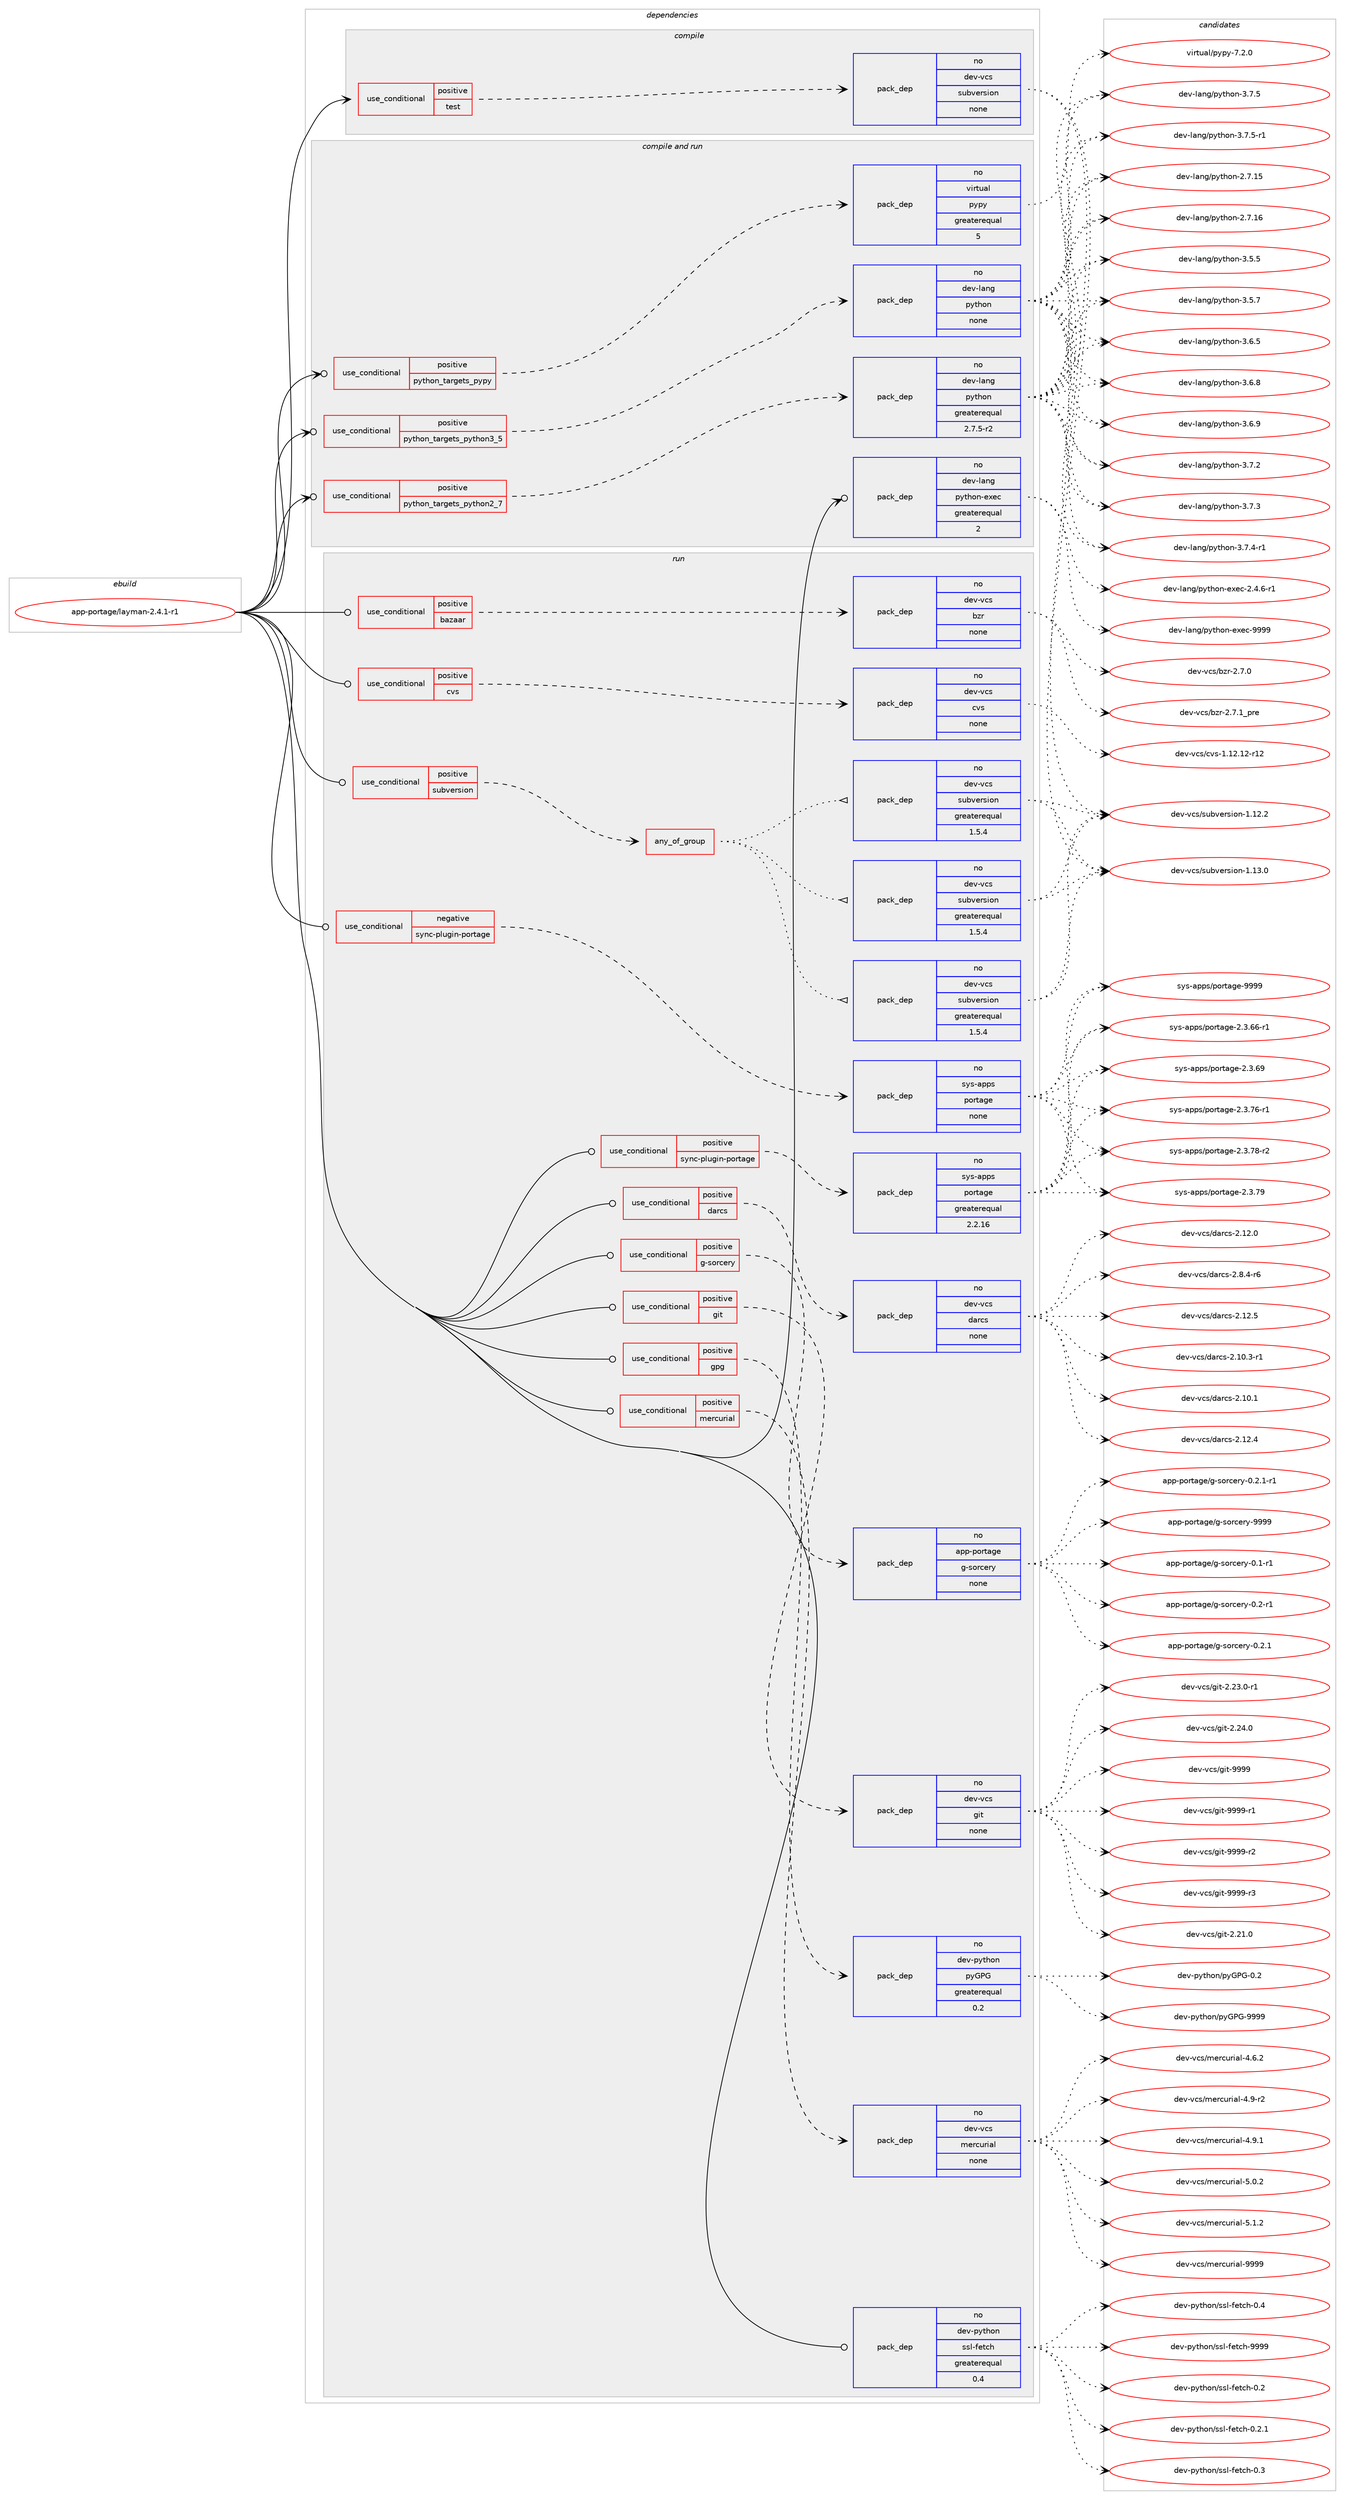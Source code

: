 digraph prolog {

# *************
# Graph options
# *************

newrank=true;
concentrate=true;
compound=true;
graph [rankdir=LR,fontname=Helvetica,fontsize=10,ranksep=1.5];#, ranksep=2.5, nodesep=0.2];
edge  [arrowhead=vee];
node  [fontname=Helvetica,fontsize=10];

# **********
# The ebuild
# **********

subgraph cluster_leftcol {
color=gray;
rank=same;
label=<<i>ebuild</i>>;
id [label="app-portage/layman-2.4.1-r1", color=red, width=4, href="../app-portage/layman-2.4.1-r1.svg"];
}

# ****************
# The dependencies
# ****************

subgraph cluster_midcol {
color=gray;
label=<<i>dependencies</i>>;
subgraph cluster_compile {
fillcolor="#eeeeee";
style=filled;
label=<<i>compile</i>>;
subgraph cond120771 {
dependency506193 [label=<<TABLE BORDER="0" CELLBORDER="1" CELLSPACING="0" CELLPADDING="4"><TR><TD ROWSPAN="3" CELLPADDING="10">use_conditional</TD></TR><TR><TD>positive</TD></TR><TR><TD>test</TD></TR></TABLE>>, shape=none, color=red];
subgraph pack376283 {
dependency506194 [label=<<TABLE BORDER="0" CELLBORDER="1" CELLSPACING="0" CELLPADDING="4" WIDTH="220"><TR><TD ROWSPAN="6" CELLPADDING="30">pack_dep</TD></TR><TR><TD WIDTH="110">no</TD></TR><TR><TD>dev-vcs</TD></TR><TR><TD>subversion</TD></TR><TR><TD>none</TD></TR><TR><TD></TD></TR></TABLE>>, shape=none, color=blue];
}
dependency506193:e -> dependency506194:w [weight=20,style="dashed",arrowhead="vee"];
}
id:e -> dependency506193:w [weight=20,style="solid",arrowhead="vee"];
}
subgraph cluster_compileandrun {
fillcolor="#eeeeee";
style=filled;
label=<<i>compile and run</i>>;
subgraph cond120772 {
dependency506195 [label=<<TABLE BORDER="0" CELLBORDER="1" CELLSPACING="0" CELLPADDING="4"><TR><TD ROWSPAN="3" CELLPADDING="10">use_conditional</TD></TR><TR><TD>positive</TD></TR><TR><TD>python_targets_pypy</TD></TR></TABLE>>, shape=none, color=red];
subgraph pack376284 {
dependency506196 [label=<<TABLE BORDER="0" CELLBORDER="1" CELLSPACING="0" CELLPADDING="4" WIDTH="220"><TR><TD ROWSPAN="6" CELLPADDING="30">pack_dep</TD></TR><TR><TD WIDTH="110">no</TD></TR><TR><TD>virtual</TD></TR><TR><TD>pypy</TD></TR><TR><TD>greaterequal</TD></TR><TR><TD>5</TD></TR></TABLE>>, shape=none, color=blue];
}
dependency506195:e -> dependency506196:w [weight=20,style="dashed",arrowhead="vee"];
}
id:e -> dependency506195:w [weight=20,style="solid",arrowhead="odotvee"];
subgraph cond120773 {
dependency506197 [label=<<TABLE BORDER="0" CELLBORDER="1" CELLSPACING="0" CELLPADDING="4"><TR><TD ROWSPAN="3" CELLPADDING="10">use_conditional</TD></TR><TR><TD>positive</TD></TR><TR><TD>python_targets_python2_7</TD></TR></TABLE>>, shape=none, color=red];
subgraph pack376285 {
dependency506198 [label=<<TABLE BORDER="0" CELLBORDER="1" CELLSPACING="0" CELLPADDING="4" WIDTH="220"><TR><TD ROWSPAN="6" CELLPADDING="30">pack_dep</TD></TR><TR><TD WIDTH="110">no</TD></TR><TR><TD>dev-lang</TD></TR><TR><TD>python</TD></TR><TR><TD>greaterequal</TD></TR><TR><TD>2.7.5-r2</TD></TR></TABLE>>, shape=none, color=blue];
}
dependency506197:e -> dependency506198:w [weight=20,style="dashed",arrowhead="vee"];
}
id:e -> dependency506197:w [weight=20,style="solid",arrowhead="odotvee"];
subgraph cond120774 {
dependency506199 [label=<<TABLE BORDER="0" CELLBORDER="1" CELLSPACING="0" CELLPADDING="4"><TR><TD ROWSPAN="3" CELLPADDING="10">use_conditional</TD></TR><TR><TD>positive</TD></TR><TR><TD>python_targets_python3_5</TD></TR></TABLE>>, shape=none, color=red];
subgraph pack376286 {
dependency506200 [label=<<TABLE BORDER="0" CELLBORDER="1" CELLSPACING="0" CELLPADDING="4" WIDTH="220"><TR><TD ROWSPAN="6" CELLPADDING="30">pack_dep</TD></TR><TR><TD WIDTH="110">no</TD></TR><TR><TD>dev-lang</TD></TR><TR><TD>python</TD></TR><TR><TD>none</TD></TR><TR><TD></TD></TR></TABLE>>, shape=none, color=blue];
}
dependency506199:e -> dependency506200:w [weight=20,style="dashed",arrowhead="vee"];
}
id:e -> dependency506199:w [weight=20,style="solid",arrowhead="odotvee"];
subgraph pack376287 {
dependency506201 [label=<<TABLE BORDER="0" CELLBORDER="1" CELLSPACING="0" CELLPADDING="4" WIDTH="220"><TR><TD ROWSPAN="6" CELLPADDING="30">pack_dep</TD></TR><TR><TD WIDTH="110">no</TD></TR><TR><TD>dev-lang</TD></TR><TR><TD>python-exec</TD></TR><TR><TD>greaterequal</TD></TR><TR><TD>2</TD></TR></TABLE>>, shape=none, color=blue];
}
id:e -> dependency506201:w [weight=20,style="solid",arrowhead="odotvee"];
}
subgraph cluster_run {
fillcolor="#eeeeee";
style=filled;
label=<<i>run</i>>;
subgraph cond120775 {
dependency506202 [label=<<TABLE BORDER="0" CELLBORDER="1" CELLSPACING="0" CELLPADDING="4"><TR><TD ROWSPAN="3" CELLPADDING="10">use_conditional</TD></TR><TR><TD>negative</TD></TR><TR><TD>sync-plugin-portage</TD></TR></TABLE>>, shape=none, color=red];
subgraph pack376288 {
dependency506203 [label=<<TABLE BORDER="0" CELLBORDER="1" CELLSPACING="0" CELLPADDING="4" WIDTH="220"><TR><TD ROWSPAN="6" CELLPADDING="30">pack_dep</TD></TR><TR><TD WIDTH="110">no</TD></TR><TR><TD>sys-apps</TD></TR><TR><TD>portage</TD></TR><TR><TD>none</TD></TR><TR><TD></TD></TR></TABLE>>, shape=none, color=blue];
}
dependency506202:e -> dependency506203:w [weight=20,style="dashed",arrowhead="vee"];
}
id:e -> dependency506202:w [weight=20,style="solid",arrowhead="odot"];
subgraph cond120776 {
dependency506204 [label=<<TABLE BORDER="0" CELLBORDER="1" CELLSPACING="0" CELLPADDING="4"><TR><TD ROWSPAN="3" CELLPADDING="10">use_conditional</TD></TR><TR><TD>positive</TD></TR><TR><TD>bazaar</TD></TR></TABLE>>, shape=none, color=red];
subgraph pack376289 {
dependency506205 [label=<<TABLE BORDER="0" CELLBORDER="1" CELLSPACING="0" CELLPADDING="4" WIDTH="220"><TR><TD ROWSPAN="6" CELLPADDING="30">pack_dep</TD></TR><TR><TD WIDTH="110">no</TD></TR><TR><TD>dev-vcs</TD></TR><TR><TD>bzr</TD></TR><TR><TD>none</TD></TR><TR><TD></TD></TR></TABLE>>, shape=none, color=blue];
}
dependency506204:e -> dependency506205:w [weight=20,style="dashed",arrowhead="vee"];
}
id:e -> dependency506204:w [weight=20,style="solid",arrowhead="odot"];
subgraph cond120777 {
dependency506206 [label=<<TABLE BORDER="0" CELLBORDER="1" CELLSPACING="0" CELLPADDING="4"><TR><TD ROWSPAN="3" CELLPADDING="10">use_conditional</TD></TR><TR><TD>positive</TD></TR><TR><TD>cvs</TD></TR></TABLE>>, shape=none, color=red];
subgraph pack376290 {
dependency506207 [label=<<TABLE BORDER="0" CELLBORDER="1" CELLSPACING="0" CELLPADDING="4" WIDTH="220"><TR><TD ROWSPAN="6" CELLPADDING="30">pack_dep</TD></TR><TR><TD WIDTH="110">no</TD></TR><TR><TD>dev-vcs</TD></TR><TR><TD>cvs</TD></TR><TR><TD>none</TD></TR><TR><TD></TD></TR></TABLE>>, shape=none, color=blue];
}
dependency506206:e -> dependency506207:w [weight=20,style="dashed",arrowhead="vee"];
}
id:e -> dependency506206:w [weight=20,style="solid",arrowhead="odot"];
subgraph cond120778 {
dependency506208 [label=<<TABLE BORDER="0" CELLBORDER="1" CELLSPACING="0" CELLPADDING="4"><TR><TD ROWSPAN="3" CELLPADDING="10">use_conditional</TD></TR><TR><TD>positive</TD></TR><TR><TD>darcs</TD></TR></TABLE>>, shape=none, color=red];
subgraph pack376291 {
dependency506209 [label=<<TABLE BORDER="0" CELLBORDER="1" CELLSPACING="0" CELLPADDING="4" WIDTH="220"><TR><TD ROWSPAN="6" CELLPADDING="30">pack_dep</TD></TR><TR><TD WIDTH="110">no</TD></TR><TR><TD>dev-vcs</TD></TR><TR><TD>darcs</TD></TR><TR><TD>none</TD></TR><TR><TD></TD></TR></TABLE>>, shape=none, color=blue];
}
dependency506208:e -> dependency506209:w [weight=20,style="dashed",arrowhead="vee"];
}
id:e -> dependency506208:w [weight=20,style="solid",arrowhead="odot"];
subgraph cond120779 {
dependency506210 [label=<<TABLE BORDER="0" CELLBORDER="1" CELLSPACING="0" CELLPADDING="4"><TR><TD ROWSPAN="3" CELLPADDING="10">use_conditional</TD></TR><TR><TD>positive</TD></TR><TR><TD>g-sorcery</TD></TR></TABLE>>, shape=none, color=red];
subgraph pack376292 {
dependency506211 [label=<<TABLE BORDER="0" CELLBORDER="1" CELLSPACING="0" CELLPADDING="4" WIDTH="220"><TR><TD ROWSPAN="6" CELLPADDING="30">pack_dep</TD></TR><TR><TD WIDTH="110">no</TD></TR><TR><TD>app-portage</TD></TR><TR><TD>g-sorcery</TD></TR><TR><TD>none</TD></TR><TR><TD></TD></TR></TABLE>>, shape=none, color=blue];
}
dependency506210:e -> dependency506211:w [weight=20,style="dashed",arrowhead="vee"];
}
id:e -> dependency506210:w [weight=20,style="solid",arrowhead="odot"];
subgraph cond120780 {
dependency506212 [label=<<TABLE BORDER="0" CELLBORDER="1" CELLSPACING="0" CELLPADDING="4"><TR><TD ROWSPAN="3" CELLPADDING="10">use_conditional</TD></TR><TR><TD>positive</TD></TR><TR><TD>git</TD></TR></TABLE>>, shape=none, color=red];
subgraph pack376293 {
dependency506213 [label=<<TABLE BORDER="0" CELLBORDER="1" CELLSPACING="0" CELLPADDING="4" WIDTH="220"><TR><TD ROWSPAN="6" CELLPADDING="30">pack_dep</TD></TR><TR><TD WIDTH="110">no</TD></TR><TR><TD>dev-vcs</TD></TR><TR><TD>git</TD></TR><TR><TD>none</TD></TR><TR><TD></TD></TR></TABLE>>, shape=none, color=blue];
}
dependency506212:e -> dependency506213:w [weight=20,style="dashed",arrowhead="vee"];
}
id:e -> dependency506212:w [weight=20,style="solid",arrowhead="odot"];
subgraph cond120781 {
dependency506214 [label=<<TABLE BORDER="0" CELLBORDER="1" CELLSPACING="0" CELLPADDING="4"><TR><TD ROWSPAN="3" CELLPADDING="10">use_conditional</TD></TR><TR><TD>positive</TD></TR><TR><TD>gpg</TD></TR></TABLE>>, shape=none, color=red];
subgraph pack376294 {
dependency506215 [label=<<TABLE BORDER="0" CELLBORDER="1" CELLSPACING="0" CELLPADDING="4" WIDTH="220"><TR><TD ROWSPAN="6" CELLPADDING="30">pack_dep</TD></TR><TR><TD WIDTH="110">no</TD></TR><TR><TD>dev-python</TD></TR><TR><TD>pyGPG</TD></TR><TR><TD>greaterequal</TD></TR><TR><TD>0.2</TD></TR></TABLE>>, shape=none, color=blue];
}
dependency506214:e -> dependency506215:w [weight=20,style="dashed",arrowhead="vee"];
}
id:e -> dependency506214:w [weight=20,style="solid",arrowhead="odot"];
subgraph cond120782 {
dependency506216 [label=<<TABLE BORDER="0" CELLBORDER="1" CELLSPACING="0" CELLPADDING="4"><TR><TD ROWSPAN="3" CELLPADDING="10">use_conditional</TD></TR><TR><TD>positive</TD></TR><TR><TD>mercurial</TD></TR></TABLE>>, shape=none, color=red];
subgraph pack376295 {
dependency506217 [label=<<TABLE BORDER="0" CELLBORDER="1" CELLSPACING="0" CELLPADDING="4" WIDTH="220"><TR><TD ROWSPAN="6" CELLPADDING="30">pack_dep</TD></TR><TR><TD WIDTH="110">no</TD></TR><TR><TD>dev-vcs</TD></TR><TR><TD>mercurial</TD></TR><TR><TD>none</TD></TR><TR><TD></TD></TR></TABLE>>, shape=none, color=blue];
}
dependency506216:e -> dependency506217:w [weight=20,style="dashed",arrowhead="vee"];
}
id:e -> dependency506216:w [weight=20,style="solid",arrowhead="odot"];
subgraph cond120783 {
dependency506218 [label=<<TABLE BORDER="0" CELLBORDER="1" CELLSPACING="0" CELLPADDING="4"><TR><TD ROWSPAN="3" CELLPADDING="10">use_conditional</TD></TR><TR><TD>positive</TD></TR><TR><TD>subversion</TD></TR></TABLE>>, shape=none, color=red];
subgraph any8823 {
dependency506219 [label=<<TABLE BORDER="0" CELLBORDER="1" CELLSPACING="0" CELLPADDING="4"><TR><TD CELLPADDING="10">any_of_group</TD></TR></TABLE>>, shape=none, color=red];subgraph pack376296 {
dependency506220 [label=<<TABLE BORDER="0" CELLBORDER="1" CELLSPACING="0" CELLPADDING="4" WIDTH="220"><TR><TD ROWSPAN="6" CELLPADDING="30">pack_dep</TD></TR><TR><TD WIDTH="110">no</TD></TR><TR><TD>dev-vcs</TD></TR><TR><TD>subversion</TD></TR><TR><TD>greaterequal</TD></TR><TR><TD>1.5.4</TD></TR></TABLE>>, shape=none, color=blue];
}
dependency506219:e -> dependency506220:w [weight=20,style="dotted",arrowhead="oinv"];
subgraph pack376297 {
dependency506221 [label=<<TABLE BORDER="0" CELLBORDER="1" CELLSPACING="0" CELLPADDING="4" WIDTH="220"><TR><TD ROWSPAN="6" CELLPADDING="30">pack_dep</TD></TR><TR><TD WIDTH="110">no</TD></TR><TR><TD>dev-vcs</TD></TR><TR><TD>subversion</TD></TR><TR><TD>greaterequal</TD></TR><TR><TD>1.5.4</TD></TR></TABLE>>, shape=none, color=blue];
}
dependency506219:e -> dependency506221:w [weight=20,style="dotted",arrowhead="oinv"];
subgraph pack376298 {
dependency506222 [label=<<TABLE BORDER="0" CELLBORDER="1" CELLSPACING="0" CELLPADDING="4" WIDTH="220"><TR><TD ROWSPAN="6" CELLPADDING="30">pack_dep</TD></TR><TR><TD WIDTH="110">no</TD></TR><TR><TD>dev-vcs</TD></TR><TR><TD>subversion</TD></TR><TR><TD>greaterequal</TD></TR><TR><TD>1.5.4</TD></TR></TABLE>>, shape=none, color=blue];
}
dependency506219:e -> dependency506222:w [weight=20,style="dotted",arrowhead="oinv"];
}
dependency506218:e -> dependency506219:w [weight=20,style="dashed",arrowhead="vee"];
}
id:e -> dependency506218:w [weight=20,style="solid",arrowhead="odot"];
subgraph cond120784 {
dependency506223 [label=<<TABLE BORDER="0" CELLBORDER="1" CELLSPACING="0" CELLPADDING="4"><TR><TD ROWSPAN="3" CELLPADDING="10">use_conditional</TD></TR><TR><TD>positive</TD></TR><TR><TD>sync-plugin-portage</TD></TR></TABLE>>, shape=none, color=red];
subgraph pack376299 {
dependency506224 [label=<<TABLE BORDER="0" CELLBORDER="1" CELLSPACING="0" CELLPADDING="4" WIDTH="220"><TR><TD ROWSPAN="6" CELLPADDING="30">pack_dep</TD></TR><TR><TD WIDTH="110">no</TD></TR><TR><TD>sys-apps</TD></TR><TR><TD>portage</TD></TR><TR><TD>greaterequal</TD></TR><TR><TD>2.2.16</TD></TR></TABLE>>, shape=none, color=blue];
}
dependency506223:e -> dependency506224:w [weight=20,style="dashed",arrowhead="vee"];
}
id:e -> dependency506223:w [weight=20,style="solid",arrowhead="odot"];
subgraph pack376300 {
dependency506225 [label=<<TABLE BORDER="0" CELLBORDER="1" CELLSPACING="0" CELLPADDING="4" WIDTH="220"><TR><TD ROWSPAN="6" CELLPADDING="30">pack_dep</TD></TR><TR><TD WIDTH="110">no</TD></TR><TR><TD>dev-python</TD></TR><TR><TD>ssl-fetch</TD></TR><TR><TD>greaterequal</TD></TR><TR><TD>0.4</TD></TR></TABLE>>, shape=none, color=blue];
}
id:e -> dependency506225:w [weight=20,style="solid",arrowhead="odot"];
}
}

# **************
# The candidates
# **************

subgraph cluster_choices {
rank=same;
color=gray;
label=<<i>candidates</i>>;

subgraph choice376283 {
color=black;
nodesep=1;
choice1001011184511899115471151179811810111411510511111045494649504650 [label="dev-vcs/subversion-1.12.2", color=red, width=4,href="../dev-vcs/subversion-1.12.2.svg"];
choice1001011184511899115471151179811810111411510511111045494649514648 [label="dev-vcs/subversion-1.13.0", color=red, width=4,href="../dev-vcs/subversion-1.13.0.svg"];
dependency506194:e -> choice1001011184511899115471151179811810111411510511111045494649504650:w [style=dotted,weight="100"];
dependency506194:e -> choice1001011184511899115471151179811810111411510511111045494649514648:w [style=dotted,weight="100"];
}
subgraph choice376284 {
color=black;
nodesep=1;
choice1181051141161179710847112121112121455546504648 [label="virtual/pypy-7.2.0", color=red, width=4,href="../virtual/pypy-7.2.0.svg"];
dependency506196:e -> choice1181051141161179710847112121112121455546504648:w [style=dotted,weight="100"];
}
subgraph choice376285 {
color=black;
nodesep=1;
choice10010111845108971101034711212111610411111045504655464953 [label="dev-lang/python-2.7.15", color=red, width=4,href="../dev-lang/python-2.7.15.svg"];
choice10010111845108971101034711212111610411111045504655464954 [label="dev-lang/python-2.7.16", color=red, width=4,href="../dev-lang/python-2.7.16.svg"];
choice100101118451089711010347112121116104111110455146534653 [label="dev-lang/python-3.5.5", color=red, width=4,href="../dev-lang/python-3.5.5.svg"];
choice100101118451089711010347112121116104111110455146534655 [label="dev-lang/python-3.5.7", color=red, width=4,href="../dev-lang/python-3.5.7.svg"];
choice100101118451089711010347112121116104111110455146544653 [label="dev-lang/python-3.6.5", color=red, width=4,href="../dev-lang/python-3.6.5.svg"];
choice100101118451089711010347112121116104111110455146544656 [label="dev-lang/python-3.6.8", color=red, width=4,href="../dev-lang/python-3.6.8.svg"];
choice100101118451089711010347112121116104111110455146544657 [label="dev-lang/python-3.6.9", color=red, width=4,href="../dev-lang/python-3.6.9.svg"];
choice100101118451089711010347112121116104111110455146554650 [label="dev-lang/python-3.7.2", color=red, width=4,href="../dev-lang/python-3.7.2.svg"];
choice100101118451089711010347112121116104111110455146554651 [label="dev-lang/python-3.7.3", color=red, width=4,href="../dev-lang/python-3.7.3.svg"];
choice1001011184510897110103471121211161041111104551465546524511449 [label="dev-lang/python-3.7.4-r1", color=red, width=4,href="../dev-lang/python-3.7.4-r1.svg"];
choice100101118451089711010347112121116104111110455146554653 [label="dev-lang/python-3.7.5", color=red, width=4,href="../dev-lang/python-3.7.5.svg"];
choice1001011184510897110103471121211161041111104551465546534511449 [label="dev-lang/python-3.7.5-r1", color=red, width=4,href="../dev-lang/python-3.7.5-r1.svg"];
dependency506198:e -> choice10010111845108971101034711212111610411111045504655464953:w [style=dotted,weight="100"];
dependency506198:e -> choice10010111845108971101034711212111610411111045504655464954:w [style=dotted,weight="100"];
dependency506198:e -> choice100101118451089711010347112121116104111110455146534653:w [style=dotted,weight="100"];
dependency506198:e -> choice100101118451089711010347112121116104111110455146534655:w [style=dotted,weight="100"];
dependency506198:e -> choice100101118451089711010347112121116104111110455146544653:w [style=dotted,weight="100"];
dependency506198:e -> choice100101118451089711010347112121116104111110455146544656:w [style=dotted,weight="100"];
dependency506198:e -> choice100101118451089711010347112121116104111110455146544657:w [style=dotted,weight="100"];
dependency506198:e -> choice100101118451089711010347112121116104111110455146554650:w [style=dotted,weight="100"];
dependency506198:e -> choice100101118451089711010347112121116104111110455146554651:w [style=dotted,weight="100"];
dependency506198:e -> choice1001011184510897110103471121211161041111104551465546524511449:w [style=dotted,weight="100"];
dependency506198:e -> choice100101118451089711010347112121116104111110455146554653:w [style=dotted,weight="100"];
dependency506198:e -> choice1001011184510897110103471121211161041111104551465546534511449:w [style=dotted,weight="100"];
}
subgraph choice376286 {
color=black;
nodesep=1;
choice10010111845108971101034711212111610411111045504655464953 [label="dev-lang/python-2.7.15", color=red, width=4,href="../dev-lang/python-2.7.15.svg"];
choice10010111845108971101034711212111610411111045504655464954 [label="dev-lang/python-2.7.16", color=red, width=4,href="../dev-lang/python-2.7.16.svg"];
choice100101118451089711010347112121116104111110455146534653 [label="dev-lang/python-3.5.5", color=red, width=4,href="../dev-lang/python-3.5.5.svg"];
choice100101118451089711010347112121116104111110455146534655 [label="dev-lang/python-3.5.7", color=red, width=4,href="../dev-lang/python-3.5.7.svg"];
choice100101118451089711010347112121116104111110455146544653 [label="dev-lang/python-3.6.5", color=red, width=4,href="../dev-lang/python-3.6.5.svg"];
choice100101118451089711010347112121116104111110455146544656 [label="dev-lang/python-3.6.8", color=red, width=4,href="../dev-lang/python-3.6.8.svg"];
choice100101118451089711010347112121116104111110455146544657 [label="dev-lang/python-3.6.9", color=red, width=4,href="../dev-lang/python-3.6.9.svg"];
choice100101118451089711010347112121116104111110455146554650 [label="dev-lang/python-3.7.2", color=red, width=4,href="../dev-lang/python-3.7.2.svg"];
choice100101118451089711010347112121116104111110455146554651 [label="dev-lang/python-3.7.3", color=red, width=4,href="../dev-lang/python-3.7.3.svg"];
choice1001011184510897110103471121211161041111104551465546524511449 [label="dev-lang/python-3.7.4-r1", color=red, width=4,href="../dev-lang/python-3.7.4-r1.svg"];
choice100101118451089711010347112121116104111110455146554653 [label="dev-lang/python-3.7.5", color=red, width=4,href="../dev-lang/python-3.7.5.svg"];
choice1001011184510897110103471121211161041111104551465546534511449 [label="dev-lang/python-3.7.5-r1", color=red, width=4,href="../dev-lang/python-3.7.5-r1.svg"];
dependency506200:e -> choice10010111845108971101034711212111610411111045504655464953:w [style=dotted,weight="100"];
dependency506200:e -> choice10010111845108971101034711212111610411111045504655464954:w [style=dotted,weight="100"];
dependency506200:e -> choice100101118451089711010347112121116104111110455146534653:w [style=dotted,weight="100"];
dependency506200:e -> choice100101118451089711010347112121116104111110455146534655:w [style=dotted,weight="100"];
dependency506200:e -> choice100101118451089711010347112121116104111110455146544653:w [style=dotted,weight="100"];
dependency506200:e -> choice100101118451089711010347112121116104111110455146544656:w [style=dotted,weight="100"];
dependency506200:e -> choice100101118451089711010347112121116104111110455146544657:w [style=dotted,weight="100"];
dependency506200:e -> choice100101118451089711010347112121116104111110455146554650:w [style=dotted,weight="100"];
dependency506200:e -> choice100101118451089711010347112121116104111110455146554651:w [style=dotted,weight="100"];
dependency506200:e -> choice1001011184510897110103471121211161041111104551465546524511449:w [style=dotted,weight="100"];
dependency506200:e -> choice100101118451089711010347112121116104111110455146554653:w [style=dotted,weight="100"];
dependency506200:e -> choice1001011184510897110103471121211161041111104551465546534511449:w [style=dotted,weight="100"];
}
subgraph choice376287 {
color=black;
nodesep=1;
choice10010111845108971101034711212111610411111045101120101994550465246544511449 [label="dev-lang/python-exec-2.4.6-r1", color=red, width=4,href="../dev-lang/python-exec-2.4.6-r1.svg"];
choice10010111845108971101034711212111610411111045101120101994557575757 [label="dev-lang/python-exec-9999", color=red, width=4,href="../dev-lang/python-exec-9999.svg"];
dependency506201:e -> choice10010111845108971101034711212111610411111045101120101994550465246544511449:w [style=dotted,weight="100"];
dependency506201:e -> choice10010111845108971101034711212111610411111045101120101994557575757:w [style=dotted,weight="100"];
}
subgraph choice376288 {
color=black;
nodesep=1;
choice11512111545971121121154711211111411697103101455046514654544511449 [label="sys-apps/portage-2.3.66-r1", color=red, width=4,href="../sys-apps/portage-2.3.66-r1.svg"];
choice1151211154597112112115471121111141169710310145504651465457 [label="sys-apps/portage-2.3.69", color=red, width=4,href="../sys-apps/portage-2.3.69.svg"];
choice11512111545971121121154711211111411697103101455046514655544511449 [label="sys-apps/portage-2.3.76-r1", color=red, width=4,href="../sys-apps/portage-2.3.76-r1.svg"];
choice11512111545971121121154711211111411697103101455046514655564511450 [label="sys-apps/portage-2.3.78-r2", color=red, width=4,href="../sys-apps/portage-2.3.78-r2.svg"];
choice1151211154597112112115471121111141169710310145504651465557 [label="sys-apps/portage-2.3.79", color=red, width=4,href="../sys-apps/portage-2.3.79.svg"];
choice115121115459711211211547112111114116971031014557575757 [label="sys-apps/portage-9999", color=red, width=4,href="../sys-apps/portage-9999.svg"];
dependency506203:e -> choice11512111545971121121154711211111411697103101455046514654544511449:w [style=dotted,weight="100"];
dependency506203:e -> choice1151211154597112112115471121111141169710310145504651465457:w [style=dotted,weight="100"];
dependency506203:e -> choice11512111545971121121154711211111411697103101455046514655544511449:w [style=dotted,weight="100"];
dependency506203:e -> choice11512111545971121121154711211111411697103101455046514655564511450:w [style=dotted,weight="100"];
dependency506203:e -> choice1151211154597112112115471121111141169710310145504651465557:w [style=dotted,weight="100"];
dependency506203:e -> choice115121115459711211211547112111114116971031014557575757:w [style=dotted,weight="100"];
}
subgraph choice376289 {
color=black;
nodesep=1;
choice10010111845118991154798122114455046554648 [label="dev-vcs/bzr-2.7.0", color=red, width=4,href="../dev-vcs/bzr-2.7.0.svg"];
choice1001011184511899115479812211445504655464995112114101 [label="dev-vcs/bzr-2.7.1_pre", color=red, width=4,href="../dev-vcs/bzr-2.7.1_pre.svg"];
dependency506205:e -> choice10010111845118991154798122114455046554648:w [style=dotted,weight="100"];
dependency506205:e -> choice1001011184511899115479812211445504655464995112114101:w [style=dotted,weight="100"];
}
subgraph choice376290 {
color=black;
nodesep=1;
choice100101118451189911547991181154549464950464950451144950 [label="dev-vcs/cvs-1.12.12-r12", color=red, width=4,href="../dev-vcs/cvs-1.12.12-r12.svg"];
dependency506207:e -> choice100101118451189911547991181154549464950464950451144950:w [style=dotted,weight="100"];
}
subgraph choice376291 {
color=black;
nodesep=1;
choice100101118451189911547100971149911545504649484649 [label="dev-vcs/darcs-2.10.1", color=red, width=4,href="../dev-vcs/darcs-2.10.1.svg"];
choice1001011184511899115471009711499115455046494846514511449 [label="dev-vcs/darcs-2.10.3-r1", color=red, width=4,href="../dev-vcs/darcs-2.10.3-r1.svg"];
choice100101118451189911547100971149911545504649504648 [label="dev-vcs/darcs-2.12.0", color=red, width=4,href="../dev-vcs/darcs-2.12.0.svg"];
choice100101118451189911547100971149911545504649504652 [label="dev-vcs/darcs-2.12.4", color=red, width=4,href="../dev-vcs/darcs-2.12.4.svg"];
choice100101118451189911547100971149911545504649504653 [label="dev-vcs/darcs-2.12.5", color=red, width=4,href="../dev-vcs/darcs-2.12.5.svg"];
choice10010111845118991154710097114991154550465646524511454 [label="dev-vcs/darcs-2.8.4-r6", color=red, width=4,href="../dev-vcs/darcs-2.8.4-r6.svg"];
dependency506209:e -> choice100101118451189911547100971149911545504649484649:w [style=dotted,weight="100"];
dependency506209:e -> choice1001011184511899115471009711499115455046494846514511449:w [style=dotted,weight="100"];
dependency506209:e -> choice100101118451189911547100971149911545504649504648:w [style=dotted,weight="100"];
dependency506209:e -> choice100101118451189911547100971149911545504649504652:w [style=dotted,weight="100"];
dependency506209:e -> choice100101118451189911547100971149911545504649504653:w [style=dotted,weight="100"];
dependency506209:e -> choice10010111845118991154710097114991154550465646524511454:w [style=dotted,weight="100"];
}
subgraph choice376292 {
color=black;
nodesep=1;
choice971121124511211111411697103101471034511511111499101114121454846494511449 [label="app-portage/g-sorcery-0.1-r1", color=red, width=4,href="../app-portage/g-sorcery-0.1-r1.svg"];
choice971121124511211111411697103101471034511511111499101114121454846504511449 [label="app-portage/g-sorcery-0.2-r1", color=red, width=4,href="../app-portage/g-sorcery-0.2-r1.svg"];
choice971121124511211111411697103101471034511511111499101114121454846504649 [label="app-portage/g-sorcery-0.2.1", color=red, width=4,href="../app-portage/g-sorcery-0.2.1.svg"];
choice9711211245112111114116971031014710345115111114991011141214548465046494511449 [label="app-portage/g-sorcery-0.2.1-r1", color=red, width=4,href="../app-portage/g-sorcery-0.2.1-r1.svg"];
choice9711211245112111114116971031014710345115111114991011141214557575757 [label="app-portage/g-sorcery-9999", color=red, width=4,href="../app-portage/g-sorcery-9999.svg"];
dependency506211:e -> choice971121124511211111411697103101471034511511111499101114121454846494511449:w [style=dotted,weight="100"];
dependency506211:e -> choice971121124511211111411697103101471034511511111499101114121454846504511449:w [style=dotted,weight="100"];
dependency506211:e -> choice971121124511211111411697103101471034511511111499101114121454846504649:w [style=dotted,weight="100"];
dependency506211:e -> choice9711211245112111114116971031014710345115111114991011141214548465046494511449:w [style=dotted,weight="100"];
dependency506211:e -> choice9711211245112111114116971031014710345115111114991011141214557575757:w [style=dotted,weight="100"];
}
subgraph choice376293 {
color=black;
nodesep=1;
choice10010111845118991154710310511645504650494648 [label="dev-vcs/git-2.21.0", color=red, width=4,href="../dev-vcs/git-2.21.0.svg"];
choice100101118451189911547103105116455046505146484511449 [label="dev-vcs/git-2.23.0-r1", color=red, width=4,href="../dev-vcs/git-2.23.0-r1.svg"];
choice10010111845118991154710310511645504650524648 [label="dev-vcs/git-2.24.0", color=red, width=4,href="../dev-vcs/git-2.24.0.svg"];
choice1001011184511899115471031051164557575757 [label="dev-vcs/git-9999", color=red, width=4,href="../dev-vcs/git-9999.svg"];
choice10010111845118991154710310511645575757574511449 [label="dev-vcs/git-9999-r1", color=red, width=4,href="../dev-vcs/git-9999-r1.svg"];
choice10010111845118991154710310511645575757574511450 [label="dev-vcs/git-9999-r2", color=red, width=4,href="../dev-vcs/git-9999-r2.svg"];
choice10010111845118991154710310511645575757574511451 [label="dev-vcs/git-9999-r3", color=red, width=4,href="../dev-vcs/git-9999-r3.svg"];
dependency506213:e -> choice10010111845118991154710310511645504650494648:w [style=dotted,weight="100"];
dependency506213:e -> choice100101118451189911547103105116455046505146484511449:w [style=dotted,weight="100"];
dependency506213:e -> choice10010111845118991154710310511645504650524648:w [style=dotted,weight="100"];
dependency506213:e -> choice1001011184511899115471031051164557575757:w [style=dotted,weight="100"];
dependency506213:e -> choice10010111845118991154710310511645575757574511449:w [style=dotted,weight="100"];
dependency506213:e -> choice10010111845118991154710310511645575757574511450:w [style=dotted,weight="100"];
dependency506213:e -> choice10010111845118991154710310511645575757574511451:w [style=dotted,weight="100"];
}
subgraph choice376294 {
color=black;
nodesep=1;
choice100101118451121211161041111104711212171807145484650 [label="dev-python/pyGPG-0.2", color=red, width=4,href="../dev-python/pyGPG-0.2.svg"];
choice10010111845112121116104111110471121217180714557575757 [label="dev-python/pyGPG-9999", color=red, width=4,href="../dev-python/pyGPG-9999.svg"];
dependency506215:e -> choice100101118451121211161041111104711212171807145484650:w [style=dotted,weight="100"];
dependency506215:e -> choice10010111845112121116104111110471121217180714557575757:w [style=dotted,weight="100"];
}
subgraph choice376295 {
color=black;
nodesep=1;
choice1001011184511899115471091011149911711410597108455246544650 [label="dev-vcs/mercurial-4.6.2", color=red, width=4,href="../dev-vcs/mercurial-4.6.2.svg"];
choice1001011184511899115471091011149911711410597108455246574511450 [label="dev-vcs/mercurial-4.9-r2", color=red, width=4,href="../dev-vcs/mercurial-4.9-r2.svg"];
choice1001011184511899115471091011149911711410597108455246574649 [label="dev-vcs/mercurial-4.9.1", color=red, width=4,href="../dev-vcs/mercurial-4.9.1.svg"];
choice1001011184511899115471091011149911711410597108455346484650 [label="dev-vcs/mercurial-5.0.2", color=red, width=4,href="../dev-vcs/mercurial-5.0.2.svg"];
choice1001011184511899115471091011149911711410597108455346494650 [label="dev-vcs/mercurial-5.1.2", color=red, width=4,href="../dev-vcs/mercurial-5.1.2.svg"];
choice10010111845118991154710910111499117114105971084557575757 [label="dev-vcs/mercurial-9999", color=red, width=4,href="../dev-vcs/mercurial-9999.svg"];
dependency506217:e -> choice1001011184511899115471091011149911711410597108455246544650:w [style=dotted,weight="100"];
dependency506217:e -> choice1001011184511899115471091011149911711410597108455246574511450:w [style=dotted,weight="100"];
dependency506217:e -> choice1001011184511899115471091011149911711410597108455246574649:w [style=dotted,weight="100"];
dependency506217:e -> choice1001011184511899115471091011149911711410597108455346484650:w [style=dotted,weight="100"];
dependency506217:e -> choice1001011184511899115471091011149911711410597108455346494650:w [style=dotted,weight="100"];
dependency506217:e -> choice10010111845118991154710910111499117114105971084557575757:w [style=dotted,weight="100"];
}
subgraph choice376296 {
color=black;
nodesep=1;
choice1001011184511899115471151179811810111411510511111045494649504650 [label="dev-vcs/subversion-1.12.2", color=red, width=4,href="../dev-vcs/subversion-1.12.2.svg"];
choice1001011184511899115471151179811810111411510511111045494649514648 [label="dev-vcs/subversion-1.13.0", color=red, width=4,href="../dev-vcs/subversion-1.13.0.svg"];
dependency506220:e -> choice1001011184511899115471151179811810111411510511111045494649504650:w [style=dotted,weight="100"];
dependency506220:e -> choice1001011184511899115471151179811810111411510511111045494649514648:w [style=dotted,weight="100"];
}
subgraph choice376297 {
color=black;
nodesep=1;
choice1001011184511899115471151179811810111411510511111045494649504650 [label="dev-vcs/subversion-1.12.2", color=red, width=4,href="../dev-vcs/subversion-1.12.2.svg"];
choice1001011184511899115471151179811810111411510511111045494649514648 [label="dev-vcs/subversion-1.13.0", color=red, width=4,href="../dev-vcs/subversion-1.13.0.svg"];
dependency506221:e -> choice1001011184511899115471151179811810111411510511111045494649504650:w [style=dotted,weight="100"];
dependency506221:e -> choice1001011184511899115471151179811810111411510511111045494649514648:w [style=dotted,weight="100"];
}
subgraph choice376298 {
color=black;
nodesep=1;
choice1001011184511899115471151179811810111411510511111045494649504650 [label="dev-vcs/subversion-1.12.2", color=red, width=4,href="../dev-vcs/subversion-1.12.2.svg"];
choice1001011184511899115471151179811810111411510511111045494649514648 [label="dev-vcs/subversion-1.13.0", color=red, width=4,href="../dev-vcs/subversion-1.13.0.svg"];
dependency506222:e -> choice1001011184511899115471151179811810111411510511111045494649504650:w [style=dotted,weight="100"];
dependency506222:e -> choice1001011184511899115471151179811810111411510511111045494649514648:w [style=dotted,weight="100"];
}
subgraph choice376299 {
color=black;
nodesep=1;
choice11512111545971121121154711211111411697103101455046514654544511449 [label="sys-apps/portage-2.3.66-r1", color=red, width=4,href="../sys-apps/portage-2.3.66-r1.svg"];
choice1151211154597112112115471121111141169710310145504651465457 [label="sys-apps/portage-2.3.69", color=red, width=4,href="../sys-apps/portage-2.3.69.svg"];
choice11512111545971121121154711211111411697103101455046514655544511449 [label="sys-apps/portage-2.3.76-r1", color=red, width=4,href="../sys-apps/portage-2.3.76-r1.svg"];
choice11512111545971121121154711211111411697103101455046514655564511450 [label="sys-apps/portage-2.3.78-r2", color=red, width=4,href="../sys-apps/portage-2.3.78-r2.svg"];
choice1151211154597112112115471121111141169710310145504651465557 [label="sys-apps/portage-2.3.79", color=red, width=4,href="../sys-apps/portage-2.3.79.svg"];
choice115121115459711211211547112111114116971031014557575757 [label="sys-apps/portage-9999", color=red, width=4,href="../sys-apps/portage-9999.svg"];
dependency506224:e -> choice11512111545971121121154711211111411697103101455046514654544511449:w [style=dotted,weight="100"];
dependency506224:e -> choice1151211154597112112115471121111141169710310145504651465457:w [style=dotted,weight="100"];
dependency506224:e -> choice11512111545971121121154711211111411697103101455046514655544511449:w [style=dotted,weight="100"];
dependency506224:e -> choice11512111545971121121154711211111411697103101455046514655564511450:w [style=dotted,weight="100"];
dependency506224:e -> choice1151211154597112112115471121111141169710310145504651465557:w [style=dotted,weight="100"];
dependency506224:e -> choice115121115459711211211547112111114116971031014557575757:w [style=dotted,weight="100"];
}
subgraph choice376300 {
color=black;
nodesep=1;
choice1001011184511212111610411111047115115108451021011169910445484650 [label="dev-python/ssl-fetch-0.2", color=red, width=4,href="../dev-python/ssl-fetch-0.2.svg"];
choice10010111845112121116104111110471151151084510210111699104454846504649 [label="dev-python/ssl-fetch-0.2.1", color=red, width=4,href="../dev-python/ssl-fetch-0.2.1.svg"];
choice1001011184511212111610411111047115115108451021011169910445484651 [label="dev-python/ssl-fetch-0.3", color=red, width=4,href="../dev-python/ssl-fetch-0.3.svg"];
choice1001011184511212111610411111047115115108451021011169910445484652 [label="dev-python/ssl-fetch-0.4", color=red, width=4,href="../dev-python/ssl-fetch-0.4.svg"];
choice100101118451121211161041111104711511510845102101116991044557575757 [label="dev-python/ssl-fetch-9999", color=red, width=4,href="../dev-python/ssl-fetch-9999.svg"];
dependency506225:e -> choice1001011184511212111610411111047115115108451021011169910445484650:w [style=dotted,weight="100"];
dependency506225:e -> choice10010111845112121116104111110471151151084510210111699104454846504649:w [style=dotted,weight="100"];
dependency506225:e -> choice1001011184511212111610411111047115115108451021011169910445484651:w [style=dotted,weight="100"];
dependency506225:e -> choice1001011184511212111610411111047115115108451021011169910445484652:w [style=dotted,weight="100"];
dependency506225:e -> choice100101118451121211161041111104711511510845102101116991044557575757:w [style=dotted,weight="100"];
}
}

}
